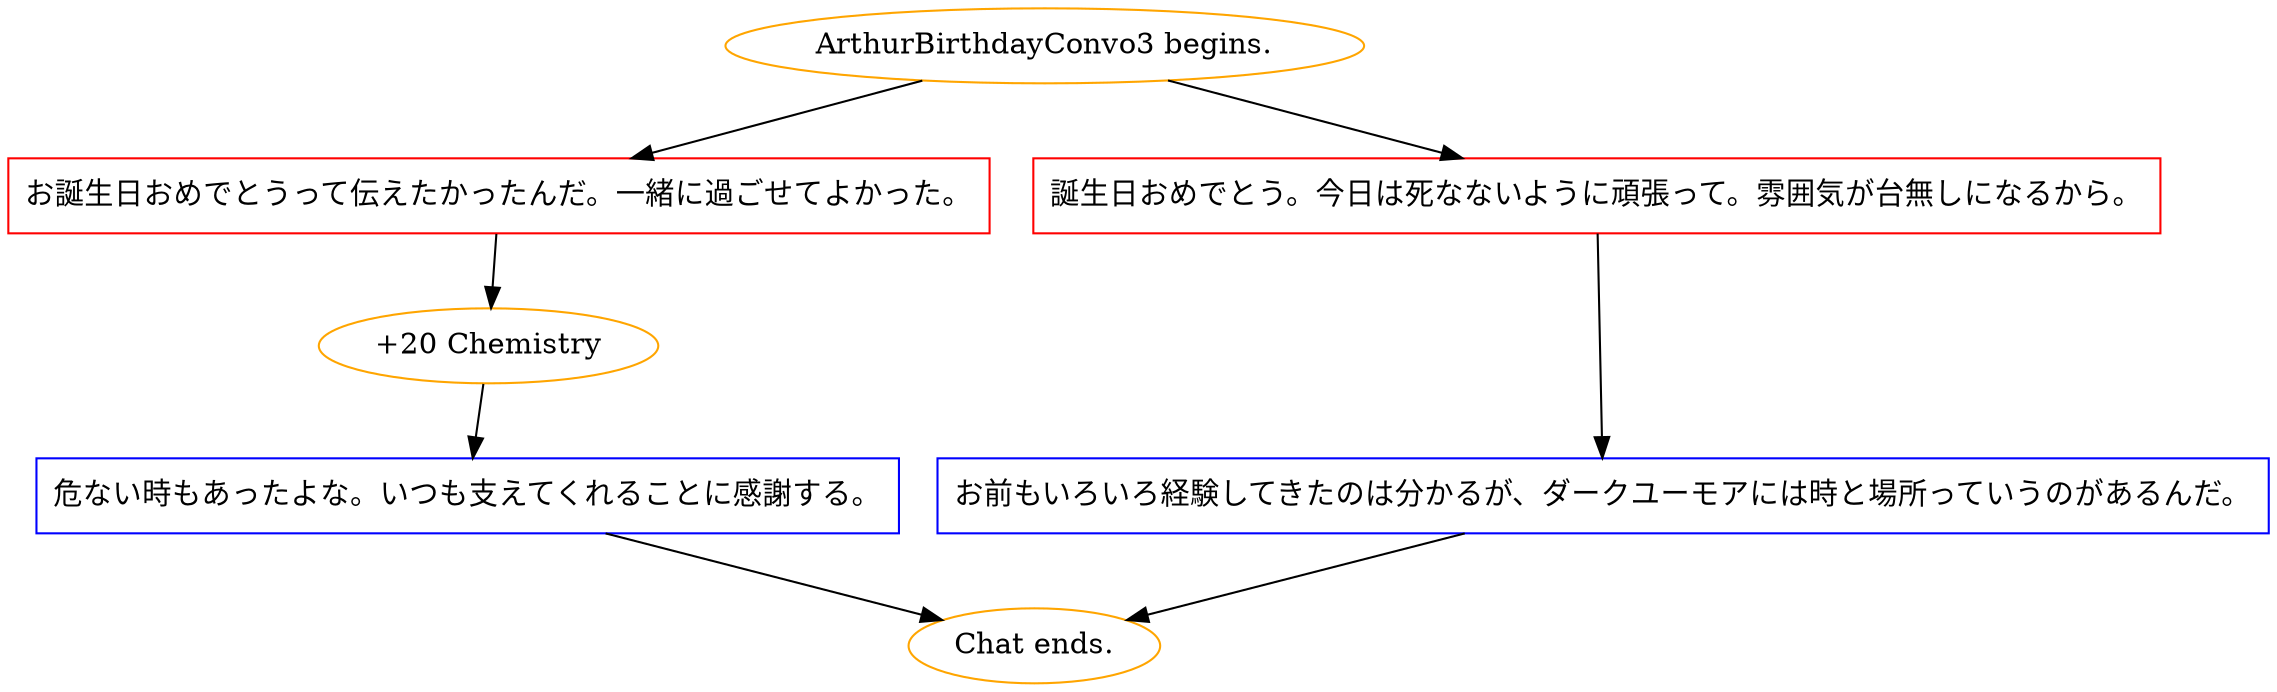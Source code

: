 digraph {
	"ArthurBirthdayConvo3 begins." [color=orange];
		"ArthurBirthdayConvo3 begins." -> j3005616172;
		"ArthurBirthdayConvo3 begins." -> j1748374831;
	j3005616172 [label="お誕生日おめでとうって伝えたかったんだ。一緒に過ごせてよかった。",shape=box,color=red];
		j3005616172 -> j3624536365;
	j1748374831 [label="誕生日おめでとう。今日は死なないように頑張って。雰囲気が台無しになるから。",shape=box,color=red];
		j1748374831 -> j1868910822;
	j3624536365 [label="+20 Chemistry",color=orange];
		j3624536365 -> j140000401;
	j1868910822 [label="お前もいろいろ経験してきたのは分かるが、ダークユーモアには時と場所っていうのがあるんだ。",shape=box,color=blue];
		j1868910822 -> "Chat ends.";
	j140000401 [label="危ない時もあったよな。いつも支えてくれることに感謝する。",shape=box,color=blue];
		j140000401 -> "Chat ends.";
	"Chat ends." [color=orange];
}